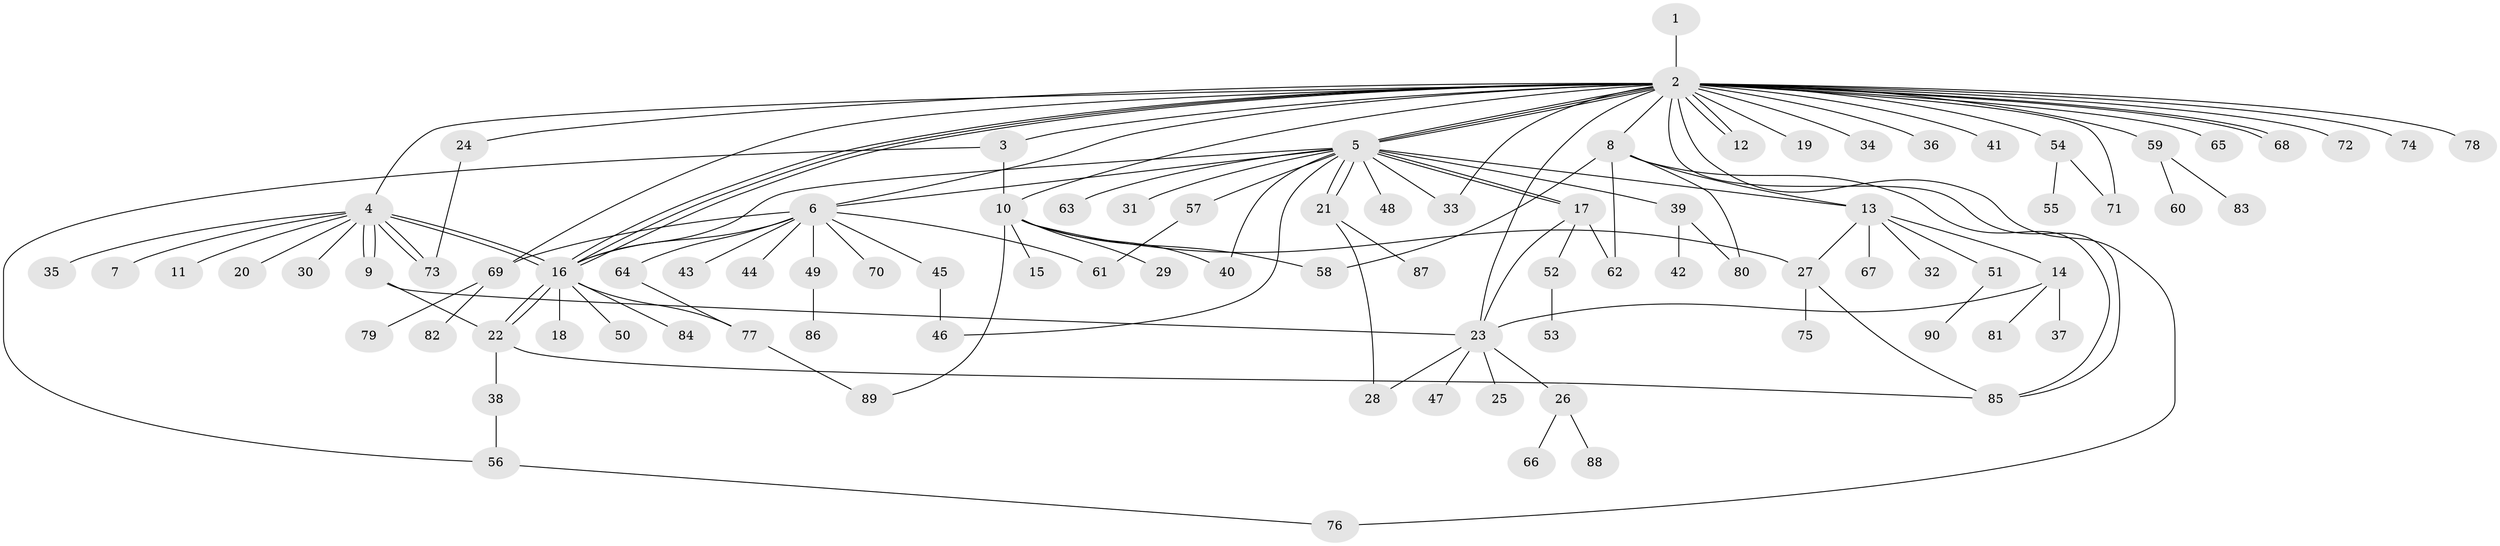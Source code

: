 // Generated by graph-tools (version 1.1) at 2025/14/03/09/25 04:14:32]
// undirected, 90 vertices, 130 edges
graph export_dot {
graph [start="1"]
  node [color=gray90,style=filled];
  1;
  2;
  3;
  4;
  5;
  6;
  7;
  8;
  9;
  10;
  11;
  12;
  13;
  14;
  15;
  16;
  17;
  18;
  19;
  20;
  21;
  22;
  23;
  24;
  25;
  26;
  27;
  28;
  29;
  30;
  31;
  32;
  33;
  34;
  35;
  36;
  37;
  38;
  39;
  40;
  41;
  42;
  43;
  44;
  45;
  46;
  47;
  48;
  49;
  50;
  51;
  52;
  53;
  54;
  55;
  56;
  57;
  58;
  59;
  60;
  61;
  62;
  63;
  64;
  65;
  66;
  67;
  68;
  69;
  70;
  71;
  72;
  73;
  74;
  75;
  76;
  77;
  78;
  79;
  80;
  81;
  82;
  83;
  84;
  85;
  86;
  87;
  88;
  89;
  90;
  1 -- 2;
  2 -- 3;
  2 -- 4;
  2 -- 5;
  2 -- 5;
  2 -- 5;
  2 -- 6;
  2 -- 8;
  2 -- 10;
  2 -- 12;
  2 -- 12;
  2 -- 16;
  2 -- 16;
  2 -- 16;
  2 -- 19;
  2 -- 23;
  2 -- 24;
  2 -- 33;
  2 -- 34;
  2 -- 36;
  2 -- 41;
  2 -- 54;
  2 -- 59;
  2 -- 65;
  2 -- 68;
  2 -- 68;
  2 -- 69;
  2 -- 71;
  2 -- 72;
  2 -- 74;
  2 -- 76;
  2 -- 78;
  2 -- 85;
  3 -- 10;
  3 -- 56;
  4 -- 7;
  4 -- 9;
  4 -- 9;
  4 -- 11;
  4 -- 16;
  4 -- 16;
  4 -- 20;
  4 -- 30;
  4 -- 35;
  4 -- 73;
  4 -- 73;
  5 -- 6;
  5 -- 13;
  5 -- 16;
  5 -- 17;
  5 -- 17;
  5 -- 21;
  5 -- 21;
  5 -- 31;
  5 -- 33;
  5 -- 39;
  5 -- 40;
  5 -- 46;
  5 -- 48;
  5 -- 57;
  5 -- 63;
  6 -- 16;
  6 -- 43;
  6 -- 44;
  6 -- 45;
  6 -- 49;
  6 -- 61;
  6 -- 64;
  6 -- 69;
  6 -- 70;
  8 -- 13;
  8 -- 58;
  8 -- 62;
  8 -- 80;
  8 -- 85;
  9 -- 22;
  9 -- 23;
  10 -- 15;
  10 -- 27;
  10 -- 29;
  10 -- 40;
  10 -- 58;
  10 -- 89;
  13 -- 14;
  13 -- 27;
  13 -- 32;
  13 -- 51;
  13 -- 67;
  14 -- 23;
  14 -- 37;
  14 -- 81;
  16 -- 18;
  16 -- 22;
  16 -- 22;
  16 -- 50;
  16 -- 77;
  16 -- 84;
  17 -- 23;
  17 -- 52;
  17 -- 62;
  21 -- 28;
  21 -- 87;
  22 -- 38;
  22 -- 85;
  23 -- 25;
  23 -- 26;
  23 -- 28;
  23 -- 47;
  24 -- 73;
  26 -- 66;
  26 -- 88;
  27 -- 75;
  27 -- 85;
  38 -- 56;
  39 -- 42;
  39 -- 80;
  45 -- 46;
  49 -- 86;
  51 -- 90;
  52 -- 53;
  54 -- 55;
  54 -- 71;
  56 -- 76;
  57 -- 61;
  59 -- 60;
  59 -- 83;
  64 -- 77;
  69 -- 79;
  69 -- 82;
  77 -- 89;
}
